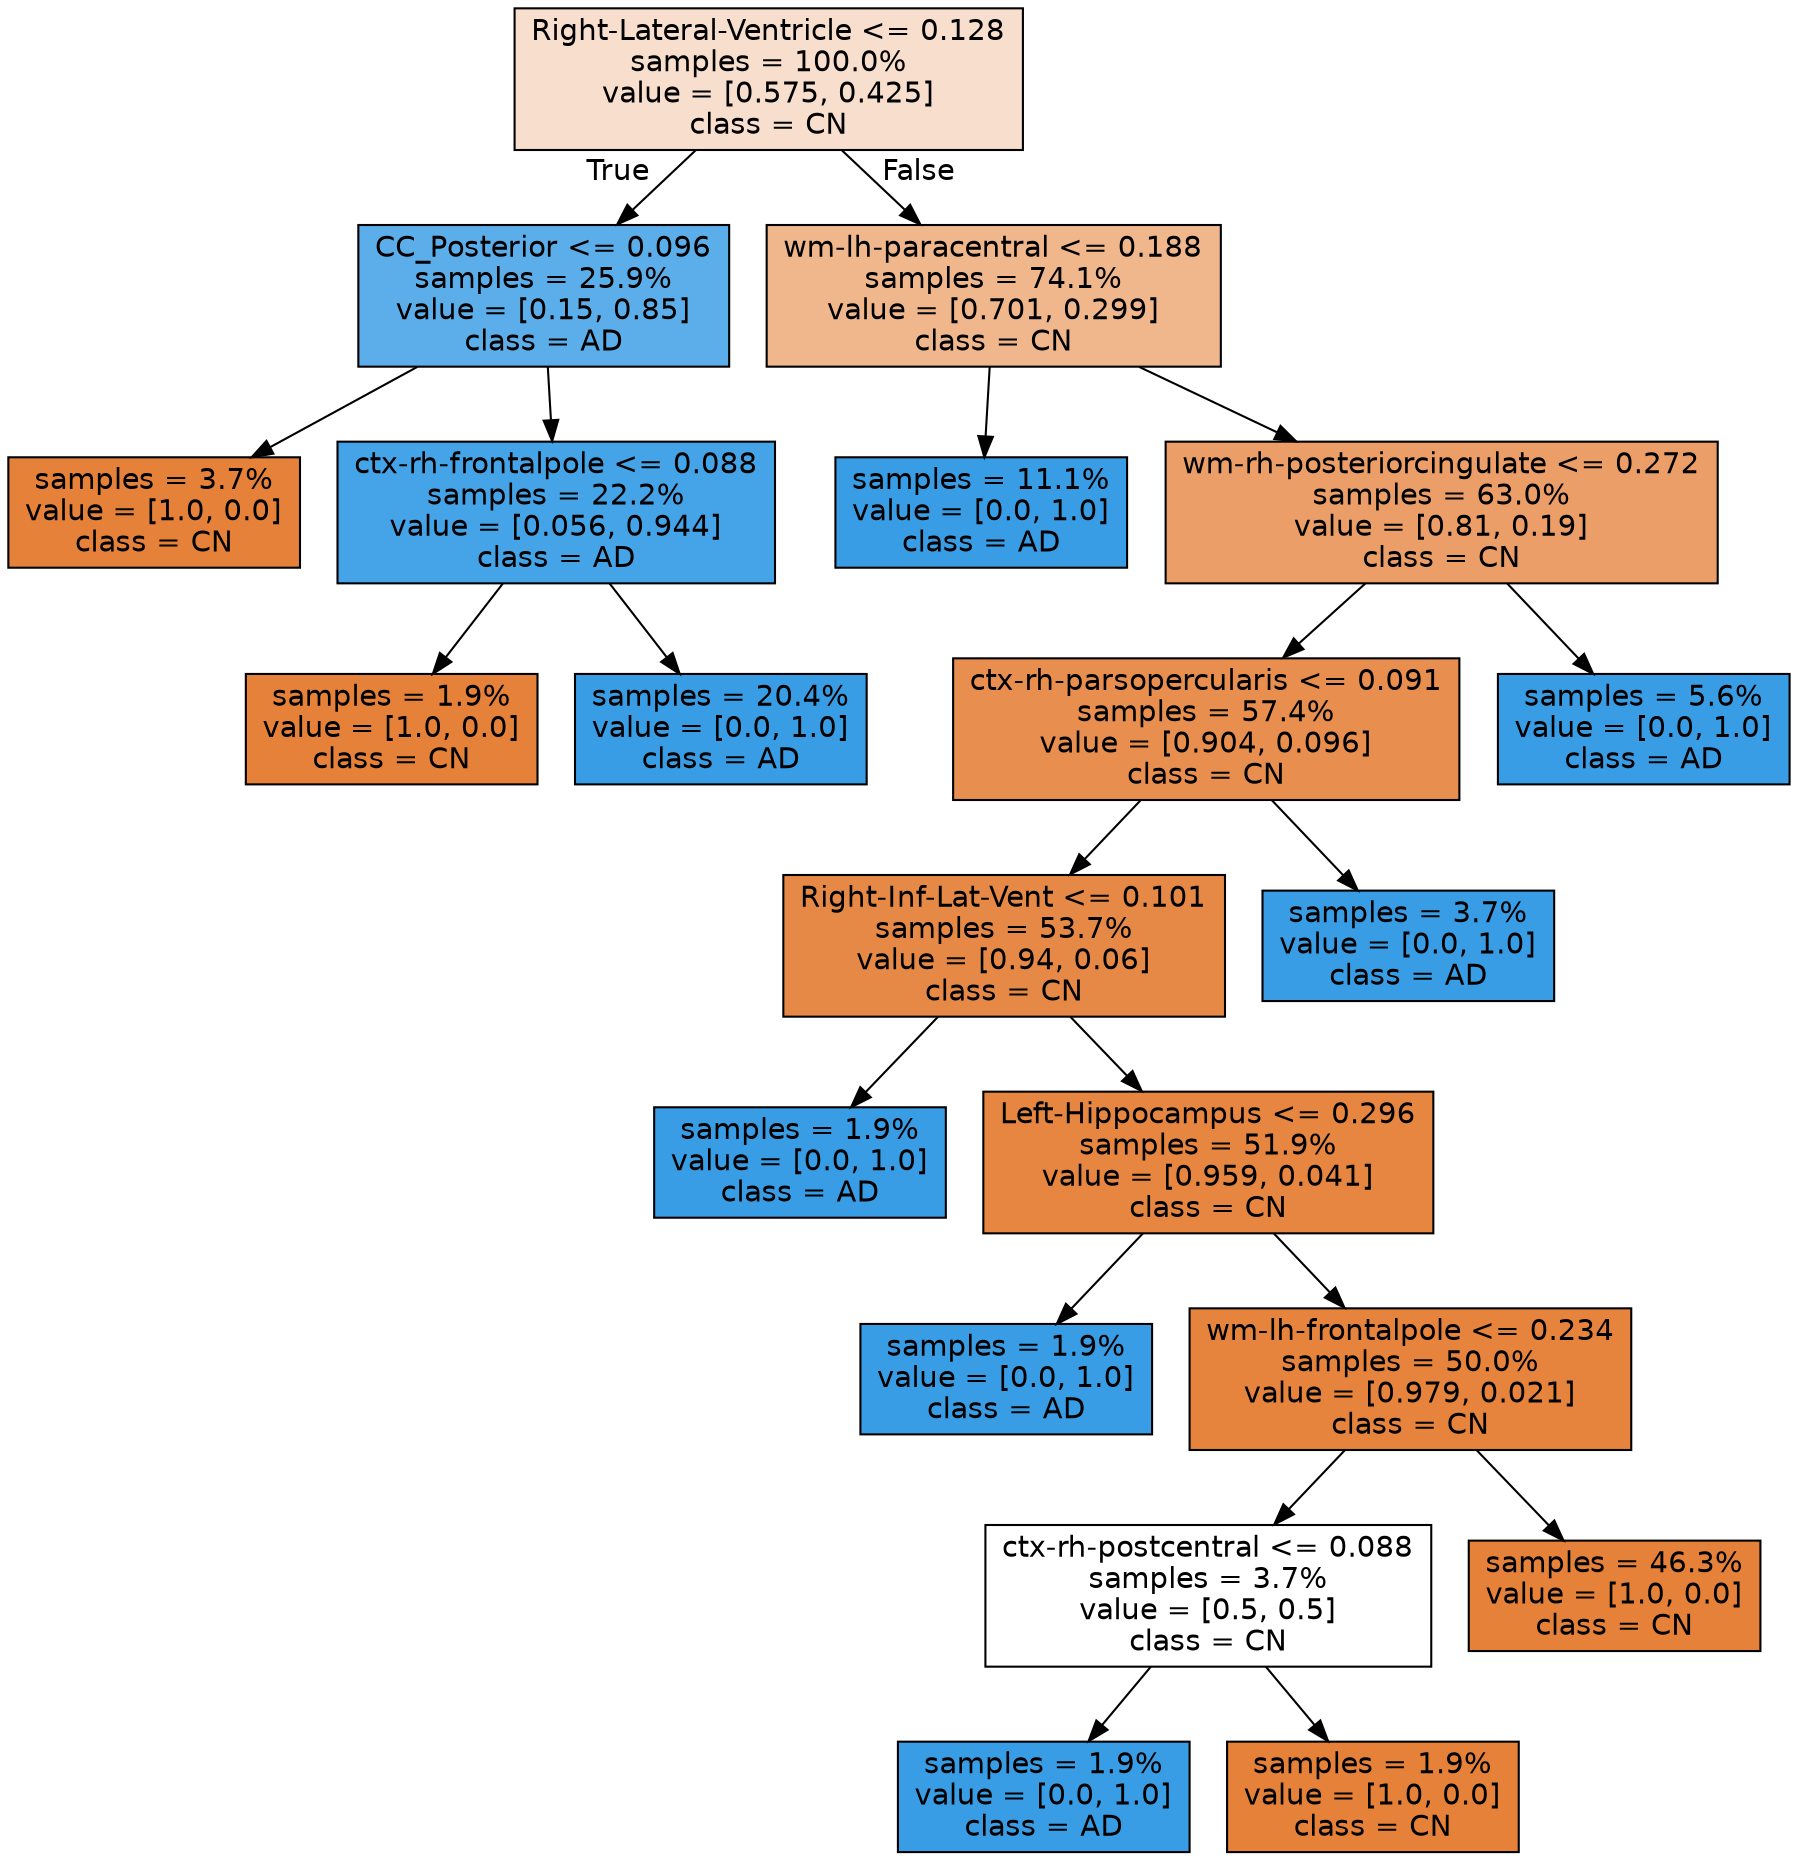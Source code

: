 digraph Tree {
node [shape=box, style="filled", color="black", fontname="helvetica"] ;
edge [fontname="helvetica"] ;
0 [label="Right-Lateral-Ventricle <= 0.128\nsamples = 100.0%\nvalue = [0.575, 0.425]\nclass = CN", fillcolor="#f8decc"] ;
1 [label="CC_Posterior <= 0.096\nsamples = 25.9%\nvalue = [0.15, 0.85]\nclass = AD", fillcolor="#5caeea"] ;
0 -> 1 [labeldistance=2.5, labelangle=45, headlabel="True"] ;
2 [label="samples = 3.7%\nvalue = [1.0, 0.0]\nclass = CN", fillcolor="#e58139"] ;
1 -> 2 ;
3 [label="ctx-rh-frontalpole <= 0.088\nsamples = 22.2%\nvalue = [0.056, 0.944]\nclass = AD", fillcolor="#45a3e7"] ;
1 -> 3 ;
4 [label="samples = 1.9%\nvalue = [1.0, 0.0]\nclass = CN", fillcolor="#e58139"] ;
3 -> 4 ;
5 [label="samples = 20.4%\nvalue = [0.0, 1.0]\nclass = AD", fillcolor="#399de5"] ;
3 -> 5 ;
6 [label="wm-lh-paracentral <= 0.188\nsamples = 74.1%\nvalue = [0.701, 0.299]\nclass = CN", fillcolor="#f0b78d"] ;
0 -> 6 [labeldistance=2.5, labelangle=-45, headlabel="False"] ;
7 [label="samples = 11.1%\nvalue = [0.0, 1.0]\nclass = AD", fillcolor="#399de5"] ;
6 -> 7 ;
8 [label="wm-rh-posteriorcingulate <= 0.272\nsamples = 63.0%\nvalue = [0.81, 0.19]\nclass = CN", fillcolor="#eb9e67"] ;
6 -> 8 ;
9 [label="ctx-rh-parsopercularis <= 0.091\nsamples = 57.4%\nvalue = [0.904, 0.096]\nclass = CN", fillcolor="#e88e4e"] ;
8 -> 9 ;
10 [label="Right-Inf-Lat-Vent <= 0.101\nsamples = 53.7%\nvalue = [0.94, 0.06]\nclass = CN", fillcolor="#e78946"] ;
9 -> 10 ;
11 [label="samples = 1.9%\nvalue = [0.0, 1.0]\nclass = AD", fillcolor="#399de5"] ;
10 -> 11 ;
12 [label="Left-Hippocampus <= 0.296\nsamples = 51.9%\nvalue = [0.959, 0.041]\nclass = CN", fillcolor="#e68641"] ;
10 -> 12 ;
13 [label="samples = 1.9%\nvalue = [0.0, 1.0]\nclass = AD", fillcolor="#399de5"] ;
12 -> 13 ;
14 [label="wm-lh-frontalpole <= 0.234\nsamples = 50.0%\nvalue = [0.979, 0.021]\nclass = CN", fillcolor="#e6843d"] ;
12 -> 14 ;
15 [label="ctx-rh-postcentral <= 0.088\nsamples = 3.7%\nvalue = [0.5, 0.5]\nclass = CN", fillcolor="#ffffff"] ;
14 -> 15 ;
16 [label="samples = 1.9%\nvalue = [0.0, 1.0]\nclass = AD", fillcolor="#399de5"] ;
15 -> 16 ;
17 [label="samples = 1.9%\nvalue = [1.0, 0.0]\nclass = CN", fillcolor="#e58139"] ;
15 -> 17 ;
18 [label="samples = 46.3%\nvalue = [1.0, 0.0]\nclass = CN", fillcolor="#e58139"] ;
14 -> 18 ;
19 [label="samples = 3.7%\nvalue = [0.0, 1.0]\nclass = AD", fillcolor="#399de5"] ;
9 -> 19 ;
20 [label="samples = 5.6%\nvalue = [0.0, 1.0]\nclass = AD", fillcolor="#399de5"] ;
8 -> 20 ;
}
